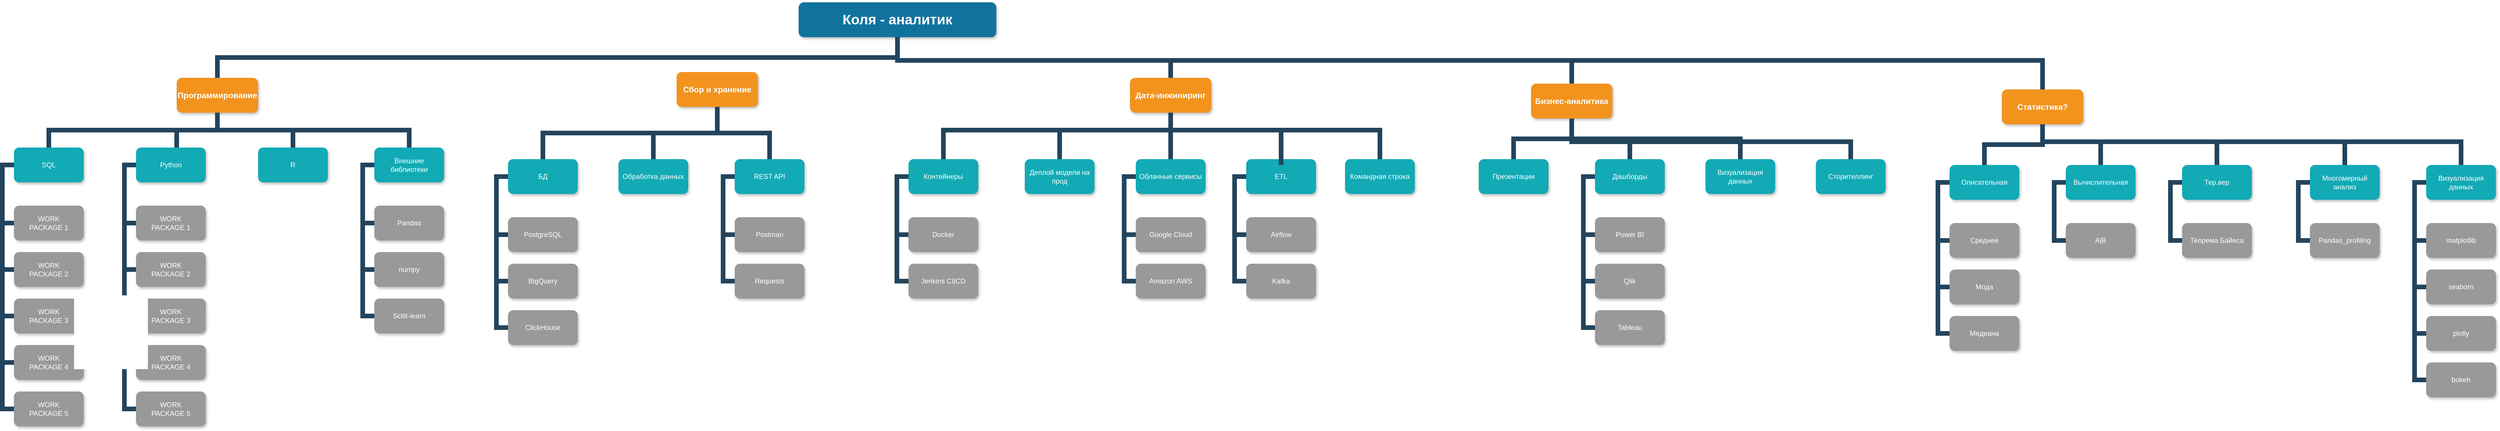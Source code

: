 <mxfile version="22.1.15" type="github">
  <diagram name="Page-1" id="64c3da0e-402f-94eb-ee01-a36477274f13">
    <mxGraphModel dx="2856" dy="878" grid="1" gridSize="10" guides="1" tooltips="1" connect="1" arrows="1" fold="1" page="1" pageScale="1" pageWidth="1169" pageHeight="826" background="none" math="0" shadow="0">
      <root>
        <mxCell id="0" />
        <mxCell id="1" parent="0" />
        <mxCell id="2" value="Коля - аналитик" style="whiteSpace=wrap;rounded=1;shadow=1;fillColor=#10739E;strokeColor=none;fontColor=#FFFFFF;fontStyle=1;fontSize=24" parent="1" vertex="1">
          <mxGeometry x="1000" y="50" width="340" height="60" as="geometry" />
        </mxCell>
        <mxCell id="3" value="Программирование" style="whiteSpace=wrap;rounded=1;fillColor=#F2931E;strokeColor=none;shadow=1;fontColor=#FFFFFF;fontStyle=1;fontSize=14" parent="1" vertex="1">
          <mxGeometry x="-70" y="180.0" width="140" height="60" as="geometry" />
        </mxCell>
        <mxCell id="4" value="Сбор и хранение" style="whiteSpace=wrap;rounded=1;fillColor=#F2931E;strokeColor=none;shadow=1;fontColor=#FFFFFF;fontStyle=1;fontSize=14" parent="1" vertex="1">
          <mxGeometry x="790" y="170.0" width="140" height="60" as="geometry" />
        </mxCell>
        <mxCell id="6" value="Дата-инжиниринг" style="whiteSpace=wrap;rounded=1;fillColor=#F2931E;strokeColor=none;shadow=1;fontColor=#FFFFFF;fontStyle=1;fontSize=14" parent="1" vertex="1">
          <mxGeometry x="1570" y="180.0" width="140" height="60" as="geometry" />
        </mxCell>
        <mxCell id="7" value="Бизнес-аналитика" style="whiteSpace=wrap;rounded=1;fillColor=#F2931E;strokeColor=none;shadow=1;fontColor=#FFFFFF;fontStyle=1;fontSize=14" parent="1" vertex="1">
          <mxGeometry x="2260" y="190.0" width="140" height="60" as="geometry" />
        </mxCell>
        <mxCell id="8" value="Статистика?" style="whiteSpace=wrap;rounded=1;fillColor=#F2931E;strokeColor=none;shadow=1;fontColor=#FFFFFF;fontStyle=1;fontSize=14" parent="1" vertex="1">
          <mxGeometry x="3070" y="200.0" width="140" height="60" as="geometry" />
        </mxCell>
        <mxCell id="10" value="R" style="whiteSpace=wrap;rounded=1;fillColor=#12AAB5;strokeColor=none;shadow=1;fontColor=#FFFFFF;" parent="1" vertex="1">
          <mxGeometry x="70" y="300.0" width="120" height="60" as="geometry" />
        </mxCell>
        <mxCell id="12" value="Внешние библиотеки" style="whiteSpace=wrap;rounded=1;fillColor=#12AAB5;strokeColor=none;shadow=1;fontColor=#FFFFFF;" parent="1" vertex="1">
          <mxGeometry x="270" y="300.0" width="120" height="60" as="geometry" />
        </mxCell>
        <mxCell id="38" value="Pandas" style="whiteSpace=wrap;rounded=1;fillColor=#999999;strokeColor=none;shadow=1;fontColor=#FFFFFF;fontStyle=0" parent="1" vertex="1">
          <mxGeometry x="270.0" y="400.0" width="120" height="60" as="geometry" />
        </mxCell>
        <mxCell id="39" value="numpy" style="whiteSpace=wrap;rounded=1;fillColor=#999999;strokeColor=none;shadow=1;fontColor=#FFFFFF;fontStyle=0" parent="1" vertex="1">
          <mxGeometry x="270.0" y="480.0" width="120" height="60" as="geometry" />
        </mxCell>
        <mxCell id="40" value="Scilit-learn" style="whiteSpace=wrap;rounded=1;fillColor=#999999;strokeColor=none;shadow=1;fontColor=#FFFFFF;fontStyle=0" parent="1" vertex="1">
          <mxGeometry x="270.0" y="560.0" width="120" height="60" as="geometry" />
        </mxCell>
        <mxCell id="43" value="БД" style="whiteSpace=wrap;rounded=1;fillColor=#12AAB5;strokeColor=none;shadow=1;fontColor=#FFFFFF;" parent="1" vertex="1">
          <mxGeometry x="500.0" y="320.0" width="120" height="60" as="geometry" />
        </mxCell>
        <mxCell id="44" value="Обработка данных" style="whiteSpace=wrap;rounded=1;fillColor=#12AAB5;strokeColor=none;shadow=1;fontColor=#FFFFFF;" parent="1" vertex="1">
          <mxGeometry x="690.0" y="320.0" width="120" height="60" as="geometry" />
        </mxCell>
        <mxCell id="45" value="PostgreSQL" style="whiteSpace=wrap;rounded=1;fillColor=#999999;strokeColor=none;shadow=1;fontColor=#FFFFFF;fontStyle=0" parent="1" vertex="1">
          <mxGeometry x="500.0" y="420.0" width="120" height="60" as="geometry" />
        </mxCell>
        <mxCell id="46" value="BigQuery" style="whiteSpace=wrap;rounded=1;fillColor=#999999;strokeColor=none;shadow=1;fontColor=#FFFFFF;fontStyle=0" parent="1" vertex="1">
          <mxGeometry x="500" y="500.0" width="120" height="60" as="geometry" />
        </mxCell>
        <mxCell id="47" value="ClickHouse" style="whiteSpace=wrap;rounded=1;fillColor=#999999;strokeColor=none;shadow=1;fontColor=#FFFFFF;fontStyle=0" parent="1" vertex="1">
          <mxGeometry x="500.0" y="580.0" width="120" height="60" as="geometry" />
        </mxCell>
        <mxCell id="103" value="" style="edgeStyle=elbowEdgeStyle;elbow=vertical;rounded=0;fontColor=#000000;endArrow=none;endFill=0;strokeWidth=8;strokeColor=#23445D;" parent="1" source="3" target="10" edge="1">
          <mxGeometry width="100" height="100" relative="1" as="geometry">
            <mxPoint x="20" y="290" as="sourcePoint" />
            <mxPoint x="120" y="190" as="targetPoint" />
          </mxGeometry>
        </mxCell>
        <mxCell id="104" value="" style="edgeStyle=elbowEdgeStyle;elbow=vertical;rounded=0;fontColor=#000000;endArrow=none;endFill=0;strokeWidth=8;strokeColor=#23445D;" parent="1" source="3" target="12" edge="1">
          <mxGeometry width="100" height="100" relative="1" as="geometry">
            <mxPoint x="360" y="290" as="sourcePoint" />
            <mxPoint x="460" y="190" as="targetPoint" />
          </mxGeometry>
        </mxCell>
        <mxCell id="111" value="" style="edgeStyle=elbowEdgeStyle;elbow=horizontal;rounded=0;fontColor=#000000;endArrow=none;endFill=0;strokeWidth=8;strokeColor=#23445D;" parent="1" target="38" edge="1">
          <mxGeometry width="100" height="100" relative="1" as="geometry">
            <mxPoint x="260" y="330.0" as="sourcePoint" />
            <mxPoint x="260" y="430.0" as="targetPoint" />
            <Array as="points">
              <mxPoint x="250" y="380" />
            </Array>
          </mxGeometry>
        </mxCell>
        <mxCell id="112" value="" style="edgeStyle=elbowEdgeStyle;elbow=horizontal;rounded=0;fontColor=#000000;endArrow=none;endFill=0;strokeWidth=8;strokeColor=#23445D;" parent="1" source="12" target="39" edge="1">
          <mxGeometry width="100" height="100" relative="1" as="geometry">
            <mxPoint x="260" y="330.0" as="sourcePoint" />
            <mxPoint x="260" y="510.0" as="targetPoint" />
            <Array as="points">
              <mxPoint x="250" y="420" />
            </Array>
          </mxGeometry>
        </mxCell>
        <mxCell id="115" value="" style="edgeStyle=elbowEdgeStyle;elbow=horizontal;rounded=0;fontColor=#000000;endArrow=none;endFill=0;strokeWidth=8;strokeColor=#23445D;" parent="1" source="12" target="40" edge="1">
          <mxGeometry width="100" height="100" relative="1" as="geometry">
            <mxPoint x="260" y="330.0" as="sourcePoint" />
            <mxPoint x="260" y="590.0" as="targetPoint" />
            <Array as="points">
              <mxPoint x="250" y="460" />
            </Array>
          </mxGeometry>
        </mxCell>
        <mxCell id="116" value="" style="edgeStyle=elbowEdgeStyle;elbow=vertical;rounded=0;fontColor=#000000;endArrow=none;endFill=0;strokeWidth=8;strokeColor=#23445D;" parent="1" source="4" target="43" edge="1">
          <mxGeometry width="100" height="100" relative="1" as="geometry">
            <mxPoint x="1210" y="260.0" as="sourcePoint" />
            <mxPoint x="1110" y="330" as="targetPoint" />
          </mxGeometry>
        </mxCell>
        <mxCell id="117" value="" style="edgeStyle=elbowEdgeStyle;elbow=vertical;rounded=0;fontColor=#000000;endArrow=none;endFill=0;strokeWidth=8;strokeColor=#23445D;" parent="1" source="4" target="44" edge="1">
          <mxGeometry width="100" height="100" relative="1" as="geometry">
            <mxPoint x="1210" y="260.0" as="sourcePoint" />
            <mxPoint x="1310" y="330" as="targetPoint" />
          </mxGeometry>
        </mxCell>
        <mxCell id="118" value="" style="edgeStyle=elbowEdgeStyle;elbow=horizontal;rounded=0;fontColor=#000000;endArrow=none;endFill=0;strokeWidth=8;strokeColor=#23445D;" parent="1" source="43" target="45" edge="1">
          <mxGeometry width="100" height="100" relative="1" as="geometry">
            <mxPoint x="480" y="350.0" as="sourcePoint" />
            <mxPoint x="490.0" y="450" as="targetPoint" />
            <Array as="points">
              <mxPoint x="480" y="400" />
            </Array>
          </mxGeometry>
        </mxCell>
        <mxCell id="119" value="" style="edgeStyle=elbowEdgeStyle;elbow=horizontal;rounded=0;fontColor=#000000;endArrow=none;endFill=0;strokeWidth=8;strokeColor=#23445D;" parent="1" source="43" target="46" edge="1">
          <mxGeometry width="100" height="100" relative="1" as="geometry">
            <mxPoint x="490" y="350" as="sourcePoint" />
            <mxPoint x="490.0" y="530" as="targetPoint" />
            <Array as="points">
              <mxPoint x="480" y="440" />
            </Array>
          </mxGeometry>
        </mxCell>
        <mxCell id="122" value="" style="edgeStyle=elbowEdgeStyle;elbow=horizontal;rounded=0;fontColor=#000000;endArrow=none;endFill=0;strokeWidth=8;strokeColor=#23445D;" parent="1" source="43" target="47" edge="1">
          <mxGeometry width="100" height="100" relative="1" as="geometry">
            <mxPoint x="490" y="350" as="sourcePoint" />
            <mxPoint x="490.0" y="610" as="targetPoint" />
            <Array as="points">
              <mxPoint x="480" y="490" />
            </Array>
          </mxGeometry>
        </mxCell>
        <mxCell id="133" value="Контейнеры" style="whiteSpace=wrap;rounded=1;fillColor=#12AAB5;strokeColor=none;shadow=1;fontColor=#FFFFFF;" parent="1" vertex="1">
          <mxGeometry x="1189.0" y="320.0" width="120" height="60" as="geometry" />
        </mxCell>
        <mxCell id="134" value="Деплой модели на прод" style="whiteSpace=wrap;rounded=1;fillColor=#12AAB5;strokeColor=none;shadow=1;fontColor=#FFFFFF;" parent="1" vertex="1">
          <mxGeometry x="1389.0" y="320.0" width="120" height="60" as="geometry" />
        </mxCell>
        <mxCell id="135" value="Docker" style="whiteSpace=wrap;rounded=1;fillColor=#999999;strokeColor=none;shadow=1;fontColor=#FFFFFF;fontStyle=0" parent="1" vertex="1">
          <mxGeometry x="1189.0" y="420.0" width="120" height="60" as="geometry" />
        </mxCell>
        <mxCell id="136" value="Jenkins CI|CD" style="whiteSpace=wrap;rounded=1;fillColor=#999999;strokeColor=none;shadow=1;fontColor=#FFFFFF;fontStyle=0" parent="1" vertex="1">
          <mxGeometry x="1189" y="500.0" width="120" height="60" as="geometry" />
        </mxCell>
        <mxCell id="145" value="" style="edgeStyle=elbowEdgeStyle;elbow=horizontal;rounded=0;fontColor=#000000;endArrow=none;endFill=0;strokeWidth=8;strokeColor=#23445D;" parent="1" source="133" target="135" edge="1">
          <mxGeometry width="100" height="100" relative="1" as="geometry">
            <mxPoint x="1169" y="350.0" as="sourcePoint" />
            <mxPoint x="1179.0" y="450" as="targetPoint" />
            <Array as="points">
              <mxPoint x="1169" y="400" />
            </Array>
          </mxGeometry>
        </mxCell>
        <mxCell id="146" value="" style="edgeStyle=elbowEdgeStyle;elbow=horizontal;rounded=0;fontColor=#000000;endArrow=none;endFill=0;strokeWidth=8;strokeColor=#23445D;" parent="1" source="133" target="136" edge="1">
          <mxGeometry width="100" height="100" relative="1" as="geometry">
            <mxPoint x="1179" y="350" as="sourcePoint" />
            <mxPoint x="1179.0" y="530" as="targetPoint" />
            <Array as="points">
              <mxPoint x="1169" y="440" />
            </Array>
          </mxGeometry>
        </mxCell>
        <mxCell id="155" value="Презентации" style="whiteSpace=wrap;rounded=1;fillColor=#12AAB5;strokeColor=none;shadow=1;fontColor=#FFFFFF;" parent="1" vertex="1">
          <mxGeometry x="2170" y="320.0" width="120" height="60" as="geometry" />
        </mxCell>
        <mxCell id="156" value="Дашборды" style="whiteSpace=wrap;rounded=1;fillColor=#12AAB5;strokeColor=none;shadow=1;fontColor=#FFFFFF;" parent="1" vertex="1">
          <mxGeometry x="2370" y="320.0" width="120" height="60" as="geometry" />
        </mxCell>
        <mxCell id="162" value="Power BI" style="whiteSpace=wrap;rounded=1;fillColor=#999999;strokeColor=none;shadow=1;fontColor=#FFFFFF;fontStyle=0" parent="1" vertex="1">
          <mxGeometry x="2370.0" y="420.0" width="120" height="60" as="geometry" />
        </mxCell>
        <mxCell id="163" value="Qlik" style="whiteSpace=wrap;rounded=1;fillColor=#999999;strokeColor=none;shadow=1;fontColor=#FFFFFF;fontStyle=0" parent="1" vertex="1">
          <mxGeometry x="2370.0" y="500.0" width="120" height="60" as="geometry" />
        </mxCell>
        <mxCell id="164" value="Tableau" style="whiteSpace=wrap;rounded=1;fillColor=#999999;strokeColor=none;shadow=1;fontColor=#FFFFFF;fontStyle=0" parent="1" vertex="1">
          <mxGeometry x="2370.0" y="580.0" width="120" height="60" as="geometry" />
        </mxCell>
        <mxCell id="172" value="" style="edgeStyle=elbowEdgeStyle;elbow=horizontal;rounded=0;fontColor=#000000;endArrow=none;endFill=0;strokeWidth=8;strokeColor=#23445D;" parent="1" source="156" target="162" edge="1">
          <mxGeometry width="100" height="100" relative="1" as="geometry">
            <mxPoint x="2340" y="350.0" as="sourcePoint" />
            <mxPoint x="2350.0" y="450.0" as="targetPoint" />
            <Array as="points">
              <mxPoint x="2350" y="400.0" />
            </Array>
          </mxGeometry>
        </mxCell>
        <mxCell id="173" value="" style="edgeStyle=elbowEdgeStyle;elbow=horizontal;rounded=0;fontColor=#000000;endArrow=none;endFill=0;strokeWidth=8;strokeColor=#23445D;" parent="1" source="156" target="163" edge="1">
          <mxGeometry width="100" height="100" relative="1" as="geometry">
            <mxPoint x="2350" y="350.0" as="sourcePoint" />
            <mxPoint x="2350" y="530.0" as="targetPoint" />
            <Array as="points">
              <mxPoint x="2350" y="440.0" />
            </Array>
          </mxGeometry>
        </mxCell>
        <mxCell id="176" value="" style="edgeStyle=elbowEdgeStyle;elbow=horizontal;rounded=0;fontColor=#000000;endArrow=none;endFill=0;strokeWidth=8;strokeColor=#23445D;" parent="1" source="156" target="164" edge="1">
          <mxGeometry width="100" height="100" relative="1" as="geometry">
            <mxPoint x="2350" y="350.0" as="sourcePoint" />
            <mxPoint x="2350" y="610.0" as="targetPoint" />
            <Array as="points">
              <mxPoint x="2350" y="490.0" />
            </Array>
          </mxGeometry>
        </mxCell>
        <mxCell id="177" value="Описательная" style="whiteSpace=wrap;rounded=1;fillColor=#12AAB5;strokeColor=none;shadow=1;fontColor=#FFFFFF;" parent="1" vertex="1">
          <mxGeometry x="2980" y="330.0" width="120" height="60" as="geometry" />
        </mxCell>
        <mxCell id="178" value="Вычислительная" style="whiteSpace=wrap;rounded=1;fillColor=#12AAB5;strokeColor=none;shadow=1;fontColor=#FFFFFF;" parent="1" vertex="1">
          <mxGeometry x="3180" y="330.0" width="120" height="60" as="geometry" />
        </mxCell>
        <mxCell id="179" value="Среднее" style="whiteSpace=wrap;rounded=1;fillColor=#999999;strokeColor=none;shadow=1;fontColor=#FFFFFF;fontStyle=0" parent="1" vertex="1">
          <mxGeometry x="2980" y="430.0" width="120" height="60" as="geometry" />
        </mxCell>
        <mxCell id="180" value="Мода" style="whiteSpace=wrap;rounded=1;fillColor=#999999;strokeColor=none;shadow=1;fontColor=#FFFFFF;fontStyle=0" parent="1" vertex="1">
          <mxGeometry x="2980" y="510.0" width="120" height="60" as="geometry" />
        </mxCell>
        <mxCell id="181" value="Медиана" style="whiteSpace=wrap;rounded=1;fillColor=#999999;strokeColor=none;shadow=1;fontColor=#FFFFFF;fontStyle=0" parent="1" vertex="1">
          <mxGeometry x="2980" y="590.0" width="120" height="60" as="geometry" />
        </mxCell>
        <mxCell id="184" value="A|B" style="whiteSpace=wrap;rounded=1;fillColor=#999999;strokeColor=none;shadow=1;fontColor=#FFFFFF;fontStyle=0" parent="1" vertex="1">
          <mxGeometry x="3180.0" y="430.0" width="120" height="60" as="geometry" />
        </mxCell>
        <mxCell id="194" value="" style="edgeStyle=elbowEdgeStyle;elbow=horizontal;rounded=0;fontColor=#000000;endArrow=none;endFill=0;strokeWidth=8;strokeColor=#23445D;" parent="1" source="178" target="184" edge="1">
          <mxGeometry width="100" height="100" relative="1" as="geometry">
            <mxPoint x="3150" y="360.0" as="sourcePoint" />
            <mxPoint x="3160.0" y="460.0" as="targetPoint" />
            <Array as="points">
              <mxPoint x="3160" y="410.0" />
            </Array>
          </mxGeometry>
        </mxCell>
        <mxCell id="221" value="" style="edgeStyle=elbowEdgeStyle;elbow=vertical;rounded=0;fontColor=#000000;endArrow=none;endFill=0;strokeWidth=8;strokeColor=#23445D;" parent="1" source="6" target="133" edge="1">
          <mxGeometry width="100" height="100" relative="1" as="geometry">
            <mxPoint x="1159" y="290" as="sourcePoint" />
            <mxPoint x="1259" y="190" as="targetPoint" />
            <Array as="points">
              <mxPoint x="1450" y="270" />
            </Array>
          </mxGeometry>
        </mxCell>
        <mxCell id="222" value="" style="edgeStyle=elbowEdgeStyle;elbow=vertical;rounded=0;fontColor=#000000;endArrow=none;endFill=0;strokeWidth=8;strokeColor=#23445D;" parent="1" source="6" target="134" edge="1">
          <mxGeometry width="100" height="100" relative="1" as="geometry">
            <mxPoint x="1409" y="300" as="sourcePoint" />
            <mxPoint x="1509" y="200" as="targetPoint" />
            <Array as="points">
              <mxPoint x="1540" y="270" />
            </Array>
          </mxGeometry>
        </mxCell>
        <mxCell id="223" value="" style="edgeStyle=elbowEdgeStyle;elbow=vertical;rounded=0;fontColor=#000000;endArrow=none;endFill=0;strokeWidth=8;strokeColor=#23445D;" parent="1" source="7" target="155" edge="1">
          <mxGeometry width="100" height="100" relative="1" as="geometry">
            <mxPoint x="2330" y="320" as="sourcePoint" />
            <mxPoint x="2230" y="210" as="targetPoint" />
          </mxGeometry>
        </mxCell>
        <mxCell id="224" value="" style="edgeStyle=elbowEdgeStyle;elbow=vertical;rounded=0;fontColor=#000000;endArrow=none;endFill=0;strokeWidth=8;strokeColor=#23445D;" parent="1" source="7" target="156" edge="1">
          <mxGeometry width="100" height="100" relative="1" as="geometry">
            <mxPoint x="2420" y="310" as="sourcePoint" />
            <mxPoint x="2520" y="210" as="targetPoint" />
          </mxGeometry>
        </mxCell>
        <mxCell id="225" value="" style="edgeStyle=elbowEdgeStyle;elbow=vertical;rounded=0;fontColor=#000000;endArrow=none;endFill=0;strokeWidth=8;strokeColor=#23445D;" parent="1" source="8" target="177" edge="1">
          <mxGeometry width="100" height="100" relative="1" as="geometry">
            <mxPoint x="2980" y="320" as="sourcePoint" />
            <mxPoint x="3080" y="220" as="targetPoint" />
          </mxGeometry>
        </mxCell>
        <mxCell id="226" value="" style="edgeStyle=elbowEdgeStyle;elbow=vertical;rounded=0;fontColor=#000000;endArrow=none;endFill=0;strokeWidth=8;strokeColor=#23445D;" parent="1" source="8" target="178" edge="1">
          <mxGeometry width="100" height="100" relative="1" as="geometry">
            <mxPoint x="3210" y="320" as="sourcePoint" />
            <mxPoint x="3310" y="220" as="targetPoint" />
            <Array as="points">
              <mxPoint x="3140" y="290" />
            </Array>
          </mxGeometry>
        </mxCell>
        <mxCell id="229" value="" style="edgeStyle=elbowEdgeStyle;elbow=vertical;rounded=0;fontColor=#000000;endArrow=none;endFill=0;strokeWidth=8;strokeColor=#23445D;" parent="1" source="2" target="3" edge="1">
          <mxGeometry width="100" height="100" relative="1" as="geometry">
            <mxPoint x="540" y="140" as="sourcePoint" />
            <mxPoint x="640" y="40" as="targetPoint" />
          </mxGeometry>
        </mxCell>
        <mxCell id="231" value="" style="edgeStyle=elbowEdgeStyle;elbow=vertical;rounded=0;fontColor=#000000;endArrow=none;endFill=0;strokeWidth=8;strokeColor=#23445D;exitX=0.5;exitY=1;exitDx=0;exitDy=0;" parent="1" source="2" target="6" edge="1">
          <mxGeometry width="100" height="100" relative="1" as="geometry">
            <mxPoint x="2140" y="130" as="sourcePoint" />
            <mxPoint x="1630" y="80" as="targetPoint" />
            <Array as="points">
              <mxPoint x="1260" y="150" />
            </Array>
          </mxGeometry>
        </mxCell>
        <mxCell id="232" value="" style="edgeStyle=elbowEdgeStyle;elbow=vertical;rounded=0;fontColor=#000000;endArrow=none;endFill=0;strokeWidth=8;strokeColor=#23445D;exitX=0.5;exitY=1;exitDx=0;exitDy=0;" parent="1" source="2" target="7" edge="1">
          <mxGeometry width="100" height="100" relative="1" as="geometry">
            <mxPoint x="2160" y="130" as="sourcePoint" />
            <mxPoint x="1660" y="90" as="targetPoint" />
          </mxGeometry>
        </mxCell>
        <mxCell id="hEvwD1eBC0amZhkk4NsB-234" value="Python" style="whiteSpace=wrap;rounded=1;fillColor=#12AAB5;strokeColor=none;shadow=1;fontColor=#FFFFFF;" vertex="1" parent="1">
          <mxGeometry x="-140" y="300.0" width="120" height="60" as="geometry" />
        </mxCell>
        <mxCell id="hEvwD1eBC0amZhkk4NsB-235" value="WORK&#xa;PACKAGE 1" style="whiteSpace=wrap;rounded=1;fillColor=#999999;strokeColor=none;shadow=1;fontColor=#FFFFFF;fontStyle=0" vertex="1" parent="1">
          <mxGeometry x="-140.0" y="400.0" width="120" height="60" as="geometry" />
        </mxCell>
        <mxCell id="hEvwD1eBC0amZhkk4NsB-236" value="WORK&#xa;PACKAGE 2" style="whiteSpace=wrap;rounded=1;fillColor=#999999;strokeColor=none;shadow=1;fontColor=#FFFFFF;fontStyle=0" vertex="1" parent="1">
          <mxGeometry x="-140.0" y="480.0" width="120" height="60" as="geometry" />
        </mxCell>
        <mxCell id="hEvwD1eBC0amZhkk4NsB-237" value="WORK&#xa;PACKAGE 3" style="whiteSpace=wrap;rounded=1;fillColor=#999999;strokeColor=none;shadow=1;fontColor=#FFFFFF;fontStyle=0" vertex="1" parent="1">
          <mxGeometry x="-140.0" y="560.0" width="120" height="60" as="geometry" />
        </mxCell>
        <mxCell id="hEvwD1eBC0amZhkk4NsB-238" value="WORK&#xa;PACKAGE 4" style="whiteSpace=wrap;rounded=1;fillColor=#999999;strokeColor=none;shadow=1;fontColor=#FFFFFF;fontStyle=0" vertex="1" parent="1">
          <mxGeometry x="-140.0" y="640.0" width="120" height="60" as="geometry" />
        </mxCell>
        <mxCell id="hEvwD1eBC0amZhkk4NsB-239" value="WORK&#xa;PACKAGE 5" style="whiteSpace=wrap;rounded=1;fillColor=#999999;strokeColor=none;shadow=1;fontColor=#FFFFFF;fontStyle=0" vertex="1" parent="1">
          <mxGeometry x="-140.0" y="720.0" width="120" height="60" as="geometry" />
        </mxCell>
        <mxCell id="hEvwD1eBC0amZhkk4NsB-240" value="" style="edgeStyle=elbowEdgeStyle;elbow=horizontal;rounded=0;fontColor=#000000;endArrow=none;endFill=0;strokeWidth=8;strokeColor=#23445D;" edge="1" parent="1" source="hEvwD1eBC0amZhkk4NsB-234" target="hEvwD1eBC0amZhkk4NsB-235">
          <mxGeometry width="100" height="100" relative="1" as="geometry">
            <mxPoint x="-200" y="480" as="sourcePoint" />
            <mxPoint x="-100" y="380" as="targetPoint" />
            <Array as="points">
              <mxPoint x="-160" y="380" />
            </Array>
          </mxGeometry>
        </mxCell>
        <mxCell id="hEvwD1eBC0amZhkk4NsB-241" value="" style="edgeStyle=elbowEdgeStyle;elbow=horizontal;rounded=0;fontColor=#000000;endArrow=none;endFill=0;strokeWidth=8;strokeColor=#23445D;" edge="1" parent="1" source="hEvwD1eBC0amZhkk4NsB-234" target="hEvwD1eBC0amZhkk4NsB-236">
          <mxGeometry width="100" height="100" relative="1" as="geometry">
            <mxPoint x="-130" y="340" as="sourcePoint" />
            <mxPoint x="-130" y="440" as="targetPoint" />
            <Array as="points">
              <mxPoint x="-160" y="400" />
            </Array>
          </mxGeometry>
        </mxCell>
        <mxCell id="hEvwD1eBC0amZhkk4NsB-242" value="" style="edgeStyle=elbowEdgeStyle;elbow=horizontal;rounded=0;fontColor=#000000;endArrow=none;endFill=0;strokeWidth=8;strokeColor=#23445D;" edge="1" parent="1" source="hEvwD1eBC0amZhkk4NsB-234" target="hEvwD1eBC0amZhkk4NsB-239">
          <mxGeometry width="100" height="100" relative="1" as="geometry">
            <mxPoint x="-130" y="340" as="sourcePoint" />
            <mxPoint x="-130" y="440" as="targetPoint" />
            <Array as="points">
              <mxPoint x="-160" y="540" />
            </Array>
          </mxGeometry>
        </mxCell>
        <mxCell id="hEvwD1eBC0amZhkk4NsB-243" value="" style="edgeStyle=elbowEdgeStyle;elbow=horizontal;rounded=0;fontColor=#000000;endArrow=none;endFill=0;strokeWidth=8;strokeColor=#23445D;" edge="1" parent="1" source="hEvwD1eBC0amZhkk4NsB-234" target="hEvwD1eBC0amZhkk4NsB-238">
          <mxGeometry width="100" height="100" relative="1" as="geometry">
            <mxPoint x="-110" y="360" as="sourcePoint" />
            <mxPoint x="-110" y="460" as="targetPoint" />
            <Array as="points">
              <mxPoint x="-160" y="410" />
            </Array>
          </mxGeometry>
        </mxCell>
        <mxCell id="hEvwD1eBC0amZhkk4NsB-244" value="" style="edgeStyle=elbowEdgeStyle;elbow=horizontal;rounded=0;fontColor=#000000;endArrow=none;endFill=0;strokeWidth=8;strokeColor=#23445D;" edge="1" parent="1" source="hEvwD1eBC0amZhkk4NsB-234" target="hEvwD1eBC0amZhkk4NsB-237">
          <mxGeometry width="100" height="100" relative="1" as="geometry">
            <mxPoint x="-100" y="370" as="sourcePoint" />
            <mxPoint x="-100" y="470" as="targetPoint" />
            <Array as="points">
              <mxPoint x="-160" y="430" />
            </Array>
          </mxGeometry>
        </mxCell>
        <mxCell id="hEvwD1eBC0amZhkk4NsB-246" value="SQL" style="whiteSpace=wrap;rounded=1;fillColor=#12AAB5;strokeColor=none;shadow=1;fontColor=#FFFFFF;" vertex="1" parent="1">
          <mxGeometry x="-350" y="300.0" width="120" height="60" as="geometry" />
        </mxCell>
        <mxCell id="hEvwD1eBC0amZhkk4NsB-247" value="WORK&#xa;PACKAGE 1" style="whiteSpace=wrap;rounded=1;fillColor=#999999;strokeColor=none;shadow=1;fontColor=#FFFFFF;fontStyle=0" vertex="1" parent="1">
          <mxGeometry x="-350.0" y="400.0" width="120" height="60" as="geometry" />
        </mxCell>
        <mxCell id="hEvwD1eBC0amZhkk4NsB-248" value="WORK&#xa;PACKAGE 2" style="whiteSpace=wrap;rounded=1;fillColor=#999999;strokeColor=none;shadow=1;fontColor=#FFFFFF;fontStyle=0" vertex="1" parent="1">
          <mxGeometry x="-350.0" y="480.0" width="120" height="60" as="geometry" />
        </mxCell>
        <mxCell id="hEvwD1eBC0amZhkk4NsB-249" value="WORK&#xa;PACKAGE 3" style="whiteSpace=wrap;rounded=1;fillColor=#999999;strokeColor=none;shadow=1;fontColor=#FFFFFF;fontStyle=0" vertex="1" parent="1">
          <mxGeometry x="-350.0" y="560.0" width="120" height="60" as="geometry" />
        </mxCell>
        <mxCell id="hEvwD1eBC0amZhkk4NsB-250" value="WORK&#xa;PACKAGE 4" style="whiteSpace=wrap;rounded=1;fillColor=#999999;strokeColor=none;shadow=1;fontColor=#FFFFFF;fontStyle=0" vertex="1" parent="1">
          <mxGeometry x="-350.0" y="640.0" width="120" height="60" as="geometry" />
        </mxCell>
        <mxCell id="hEvwD1eBC0amZhkk4NsB-251" value="WORK&#xa;PACKAGE 5" style="whiteSpace=wrap;rounded=1;fillColor=#999999;strokeColor=none;shadow=1;fontColor=#FFFFFF;fontStyle=0" vertex="1" parent="1">
          <mxGeometry x="-350.0" y="720.0" width="120" height="60" as="geometry" />
        </mxCell>
        <mxCell id="hEvwD1eBC0amZhkk4NsB-252" value="" style="edgeStyle=elbowEdgeStyle;elbow=horizontal;rounded=0;fontColor=#000000;endArrow=none;endFill=0;strokeWidth=8;strokeColor=#23445D;" edge="1" parent="1" source="hEvwD1eBC0amZhkk4NsB-246" target="hEvwD1eBC0amZhkk4NsB-247">
          <mxGeometry width="100" height="100" relative="1" as="geometry">
            <mxPoint x="-410" y="480" as="sourcePoint" />
            <mxPoint x="-310" y="380" as="targetPoint" />
            <Array as="points">
              <mxPoint x="-370" y="380" />
            </Array>
          </mxGeometry>
        </mxCell>
        <mxCell id="hEvwD1eBC0amZhkk4NsB-253" value="" style="edgeStyle=elbowEdgeStyle;elbow=horizontal;rounded=0;fontColor=#000000;endArrow=none;endFill=0;strokeWidth=8;strokeColor=#23445D;" edge="1" parent="1" source="hEvwD1eBC0amZhkk4NsB-246" target="hEvwD1eBC0amZhkk4NsB-248">
          <mxGeometry width="100" height="100" relative="1" as="geometry">
            <mxPoint x="-340" y="340" as="sourcePoint" />
            <mxPoint x="-340" y="440" as="targetPoint" />
            <Array as="points">
              <mxPoint x="-370" y="400" />
            </Array>
          </mxGeometry>
        </mxCell>
        <mxCell id="hEvwD1eBC0amZhkk4NsB-254" value="" style="edgeStyle=elbowEdgeStyle;elbow=horizontal;rounded=0;fontColor=#000000;endArrow=none;endFill=0;strokeWidth=8;strokeColor=#23445D;" edge="1" parent="1" source="hEvwD1eBC0amZhkk4NsB-246" target="hEvwD1eBC0amZhkk4NsB-251">
          <mxGeometry width="100" height="100" relative="1" as="geometry">
            <mxPoint x="-340" y="340" as="sourcePoint" />
            <mxPoint x="-340" y="440" as="targetPoint" />
            <Array as="points">
              <mxPoint x="-370" y="540" />
            </Array>
          </mxGeometry>
        </mxCell>
        <mxCell id="hEvwD1eBC0amZhkk4NsB-255" value="" style="edgeStyle=elbowEdgeStyle;elbow=horizontal;rounded=0;fontColor=#000000;endArrow=none;endFill=0;strokeWidth=8;strokeColor=#23445D;" edge="1" parent="1" source="hEvwD1eBC0amZhkk4NsB-246" target="hEvwD1eBC0amZhkk4NsB-250">
          <mxGeometry width="100" height="100" relative="1" as="geometry">
            <mxPoint x="-320" y="360" as="sourcePoint" />
            <mxPoint x="-320" y="460" as="targetPoint" />
            <Array as="points">
              <mxPoint x="-370" y="410" />
            </Array>
          </mxGeometry>
        </mxCell>
        <mxCell id="hEvwD1eBC0amZhkk4NsB-256" value="" style="edgeStyle=elbowEdgeStyle;elbow=horizontal;rounded=0;fontColor=#000000;endArrow=none;endFill=0;strokeWidth=8;strokeColor=#23445D;" edge="1" parent="1" source="hEvwD1eBC0amZhkk4NsB-246" target="hEvwD1eBC0amZhkk4NsB-249">
          <mxGeometry width="100" height="100" relative="1" as="geometry">
            <mxPoint x="-310" y="370" as="sourcePoint" />
            <mxPoint x="-310" y="470" as="targetPoint" />
            <Array as="points">
              <mxPoint x="-370" y="430" />
            </Array>
          </mxGeometry>
        </mxCell>
        <mxCell id="hEvwD1eBC0amZhkk4NsB-257" value="" style="edgeStyle=elbowEdgeStyle;elbow=vertical;rounded=0;fontColor=#000000;endArrow=none;endFill=0;strokeWidth=8;strokeColor=#23445D;exitX=0.5;exitY=1;exitDx=0;exitDy=0;" edge="1" parent="1" source="3">
          <mxGeometry width="100" height="100" relative="1" as="geometry">
            <mxPoint x="30" y="230" as="sourcePoint" />
            <mxPoint x="-70" y="300" as="targetPoint" />
          </mxGeometry>
        </mxCell>
        <mxCell id="hEvwD1eBC0amZhkk4NsB-258" value="" style="edgeStyle=elbowEdgeStyle;elbow=vertical;rounded=0;fontColor=#000000;endArrow=none;endFill=0;strokeWidth=8;strokeColor=#23445D;exitX=0.5;exitY=1;exitDx=0;exitDy=0;" edge="1" parent="1" source="3">
          <mxGeometry width="100" height="100" relative="1" as="geometry">
            <mxPoint x="-200" y="240" as="sourcePoint" />
            <mxPoint x="-290" y="300" as="targetPoint" />
          </mxGeometry>
        </mxCell>
        <mxCell id="hEvwD1eBC0amZhkk4NsB-259" value="REST API" style="whiteSpace=wrap;rounded=1;fillColor=#12AAB5;strokeColor=none;shadow=1;fontColor=#FFFFFF;" vertex="1" parent="1">
          <mxGeometry x="890.0" y="320.0" width="120" height="60" as="geometry" />
        </mxCell>
        <mxCell id="hEvwD1eBC0amZhkk4NsB-260" value="Postman" style="whiteSpace=wrap;rounded=1;fillColor=#999999;strokeColor=none;shadow=1;fontColor=#FFFFFF;fontStyle=0" vertex="1" parent="1">
          <mxGeometry x="890.0" y="420.0" width="120" height="60" as="geometry" />
        </mxCell>
        <mxCell id="hEvwD1eBC0amZhkk4NsB-261" value="Requests" style="whiteSpace=wrap;rounded=1;fillColor=#999999;strokeColor=none;shadow=1;fontColor=#FFFFFF;fontStyle=0" vertex="1" parent="1">
          <mxGeometry x="890.0" y="500.0" width="120" height="60" as="geometry" />
        </mxCell>
        <mxCell id="hEvwD1eBC0amZhkk4NsB-265" value="" style="edgeStyle=elbowEdgeStyle;elbow=horizontal;rounded=0;fontColor=#000000;endArrow=none;endFill=0;strokeWidth=8;strokeColor=#23445D;" edge="1" parent="1" source="hEvwD1eBC0amZhkk4NsB-259" target="hEvwD1eBC0amZhkk4NsB-260">
          <mxGeometry width="100" height="100" relative="1" as="geometry">
            <mxPoint x="860" y="350.0" as="sourcePoint" />
            <mxPoint x="870.0" y="450" as="targetPoint" />
            <Array as="points">
              <mxPoint x="870" y="400" />
            </Array>
          </mxGeometry>
        </mxCell>
        <mxCell id="hEvwD1eBC0amZhkk4NsB-266" value="" style="edgeStyle=elbowEdgeStyle;elbow=horizontal;rounded=0;fontColor=#000000;endArrow=none;endFill=0;strokeWidth=8;strokeColor=#23445D;" edge="1" parent="1" source="hEvwD1eBC0amZhkk4NsB-259" target="hEvwD1eBC0amZhkk4NsB-261">
          <mxGeometry width="100" height="100" relative="1" as="geometry">
            <mxPoint x="870" y="350" as="sourcePoint" />
            <mxPoint x="870.0" y="530" as="targetPoint" />
            <Array as="points">
              <mxPoint x="870" y="440" />
            </Array>
          </mxGeometry>
        </mxCell>
        <mxCell id="hEvwD1eBC0amZhkk4NsB-270" value="" style="edgeStyle=elbowEdgeStyle;elbow=vertical;rounded=0;fontColor=#000000;endArrow=none;endFill=0;strokeWidth=8;strokeColor=#23445D;entryX=0.5;entryY=0;entryDx=0;entryDy=0;" edge="1" parent="1" target="hEvwD1eBC0amZhkk4NsB-259">
          <mxGeometry width="100" height="100" relative="1" as="geometry">
            <mxPoint x="860" y="230" as="sourcePoint" />
            <mxPoint x="760" y="330" as="targetPoint" />
          </mxGeometry>
        </mxCell>
        <mxCell id="hEvwD1eBC0amZhkk4NsB-271" value="Облачные сервисы" style="whiteSpace=wrap;rounded=1;fillColor=#12AAB5;strokeColor=none;shadow=1;fontColor=#FFFFFF;" vertex="1" parent="1">
          <mxGeometry x="1580.0" y="320.0" width="120" height="60" as="geometry" />
        </mxCell>
        <mxCell id="hEvwD1eBC0amZhkk4NsB-272" value="Google Cloud" style="whiteSpace=wrap;rounded=1;fillColor=#999999;strokeColor=none;shadow=1;fontColor=#FFFFFF;fontStyle=0" vertex="1" parent="1">
          <mxGeometry x="1580.0" y="420.0" width="120" height="60" as="geometry" />
        </mxCell>
        <mxCell id="hEvwD1eBC0amZhkk4NsB-273" value="Amazon AWS" style="whiteSpace=wrap;rounded=1;fillColor=#999999;strokeColor=none;shadow=1;fontColor=#FFFFFF;fontStyle=0" vertex="1" parent="1">
          <mxGeometry x="1580.0" y="500.0" width="120" height="60" as="geometry" />
        </mxCell>
        <mxCell id="hEvwD1eBC0amZhkk4NsB-277" value="" style="edgeStyle=elbowEdgeStyle;elbow=horizontal;rounded=0;fontColor=#000000;endArrow=none;endFill=0;strokeWidth=8;strokeColor=#23445D;" edge="1" parent="1" source="hEvwD1eBC0amZhkk4NsB-271" target="hEvwD1eBC0amZhkk4NsB-272">
          <mxGeometry width="100" height="100" relative="1" as="geometry">
            <mxPoint x="1550" y="350.0" as="sourcePoint" />
            <mxPoint x="1560.0" y="450" as="targetPoint" />
            <Array as="points">
              <mxPoint x="1560" y="400" />
            </Array>
          </mxGeometry>
        </mxCell>
        <mxCell id="hEvwD1eBC0amZhkk4NsB-278" value="" style="edgeStyle=elbowEdgeStyle;elbow=horizontal;rounded=0;fontColor=#000000;endArrow=none;endFill=0;strokeWidth=8;strokeColor=#23445D;" edge="1" parent="1" source="hEvwD1eBC0amZhkk4NsB-271" target="hEvwD1eBC0amZhkk4NsB-273">
          <mxGeometry width="100" height="100" relative="1" as="geometry">
            <mxPoint x="1560" y="350" as="sourcePoint" />
            <mxPoint x="1560.0" y="530" as="targetPoint" />
            <Array as="points">
              <mxPoint x="1560" y="440" />
            </Array>
          </mxGeometry>
        </mxCell>
        <mxCell id="hEvwD1eBC0amZhkk4NsB-282" value="" style="edgeStyle=elbowEdgeStyle;elbow=vertical;rounded=0;fontColor=#000000;endArrow=none;endFill=0;strokeWidth=8;strokeColor=#23445D;entryX=0.5;entryY=0;entryDx=0;entryDy=0;exitX=0.5;exitY=1;exitDx=0;exitDy=0;" edge="1" parent="1" source="6" target="hEvwD1eBC0amZhkk4NsB-271">
          <mxGeometry width="100" height="100" relative="1" as="geometry">
            <mxPoint x="1340" y="240" as="sourcePoint" />
            <mxPoint x="1459" y="330" as="targetPoint" />
            <Array as="points">
              <mxPoint x="1640" y="280" />
            </Array>
          </mxGeometry>
        </mxCell>
        <mxCell id="hEvwD1eBC0amZhkk4NsB-284" value="ETL" style="whiteSpace=wrap;rounded=1;fillColor=#12AAB5;strokeColor=none;shadow=1;fontColor=#FFFFFF;" vertex="1" parent="1">
          <mxGeometry x="1770.0" y="320.0" width="120" height="60" as="geometry" />
        </mxCell>
        <mxCell id="hEvwD1eBC0amZhkk4NsB-285" value="Airflow" style="whiteSpace=wrap;rounded=1;fillColor=#999999;strokeColor=none;shadow=1;fontColor=#FFFFFF;fontStyle=0" vertex="1" parent="1">
          <mxGeometry x="1770.0" y="420.0" width="120" height="60" as="geometry" />
        </mxCell>
        <mxCell id="hEvwD1eBC0amZhkk4NsB-286" value="Kafka" style="whiteSpace=wrap;rounded=1;fillColor=#999999;strokeColor=none;shadow=1;fontColor=#FFFFFF;fontStyle=0" vertex="1" parent="1">
          <mxGeometry x="1770.0" y="500.0" width="120" height="60" as="geometry" />
        </mxCell>
        <mxCell id="hEvwD1eBC0amZhkk4NsB-290" value="" style="edgeStyle=elbowEdgeStyle;elbow=horizontal;rounded=0;fontColor=#000000;endArrow=none;endFill=0;strokeWidth=8;strokeColor=#23445D;" edge="1" parent="1" source="hEvwD1eBC0amZhkk4NsB-284" target="hEvwD1eBC0amZhkk4NsB-285">
          <mxGeometry width="100" height="100" relative="1" as="geometry">
            <mxPoint x="1740" y="350.0" as="sourcePoint" />
            <mxPoint x="1750.0" y="450" as="targetPoint" />
            <Array as="points">
              <mxPoint x="1750" y="400" />
            </Array>
          </mxGeometry>
        </mxCell>
        <mxCell id="hEvwD1eBC0amZhkk4NsB-291" value="" style="edgeStyle=elbowEdgeStyle;elbow=horizontal;rounded=0;fontColor=#000000;endArrow=none;endFill=0;strokeWidth=8;strokeColor=#23445D;" edge="1" parent="1" source="hEvwD1eBC0amZhkk4NsB-284" target="hEvwD1eBC0amZhkk4NsB-286">
          <mxGeometry width="100" height="100" relative="1" as="geometry">
            <mxPoint x="1750" y="350" as="sourcePoint" />
            <mxPoint x="1750.0" y="530" as="targetPoint" />
            <Array as="points">
              <mxPoint x="1750" y="440" />
            </Array>
          </mxGeometry>
        </mxCell>
        <mxCell id="hEvwD1eBC0amZhkk4NsB-295" value="Командная строка" style="whiteSpace=wrap;rounded=1;fillColor=#12AAB5;strokeColor=none;shadow=1;fontColor=#FFFFFF;" vertex="1" parent="1">
          <mxGeometry x="1940.0" y="320.0" width="120" height="60" as="geometry" />
        </mxCell>
        <mxCell id="hEvwD1eBC0amZhkk4NsB-306" value="" style="edgeStyle=elbowEdgeStyle;elbow=vertical;rounded=0;fontColor=#000000;endArrow=none;endFill=0;strokeWidth=8;strokeColor=#23445D;entryX=0.5;entryY=0;entryDx=0;entryDy=0;exitX=0.5;exitY=1;exitDx=0;exitDy=0;" edge="1" parent="1" source="6">
          <mxGeometry width="100" height="100" relative="1" as="geometry">
            <mxPoint x="1530" y="250" as="sourcePoint" />
            <mxPoint x="1830" y="330" as="targetPoint" />
            <Array as="points">
              <mxPoint x="1590" y="270" />
            </Array>
          </mxGeometry>
        </mxCell>
        <mxCell id="hEvwD1eBC0amZhkk4NsB-307" value="" style="edgeStyle=elbowEdgeStyle;elbow=vertical;rounded=0;fontColor=#000000;endArrow=none;endFill=0;strokeWidth=8;strokeColor=#23445D;entryX=0.5;entryY=0;entryDx=0;entryDy=0;exitX=0.5;exitY=1;exitDx=0;exitDy=0;" edge="1" parent="1" source="6" target="hEvwD1eBC0amZhkk4NsB-295">
          <mxGeometry width="100" height="100" relative="1" as="geometry">
            <mxPoint x="1520" y="230" as="sourcePoint" />
            <mxPoint x="2010" y="330" as="targetPoint" />
            <Array as="points">
              <mxPoint x="1770" y="270" />
            </Array>
          </mxGeometry>
        </mxCell>
        <mxCell id="hEvwD1eBC0amZhkk4NsB-308" value="Визуализация данных" style="whiteSpace=wrap;rounded=1;fillColor=#12AAB5;strokeColor=none;shadow=1;fontColor=#FFFFFF;" vertex="1" parent="1">
          <mxGeometry x="2560" y="320.0" width="120" height="60" as="geometry" />
        </mxCell>
        <mxCell id="hEvwD1eBC0amZhkk4NsB-319" value="Сторителлинг" style="whiteSpace=wrap;rounded=1;fillColor=#12AAB5;strokeColor=none;shadow=1;fontColor=#FFFFFF;" vertex="1" parent="1">
          <mxGeometry x="2750" y="320.0" width="120" height="60" as="geometry" />
        </mxCell>
        <mxCell id="hEvwD1eBC0amZhkk4NsB-330" value="Тер.вер" style="whiteSpace=wrap;rounded=1;fillColor=#12AAB5;strokeColor=none;shadow=1;fontColor=#FFFFFF;" vertex="1" parent="1">
          <mxGeometry x="3380" y="330.0" width="120" height="60" as="geometry" />
        </mxCell>
        <mxCell id="hEvwD1eBC0amZhkk4NsB-331" value="Теорема Байеса" style="whiteSpace=wrap;rounded=1;fillColor=#999999;strokeColor=none;shadow=1;fontColor=#FFFFFF;fontStyle=0" vertex="1" parent="1">
          <mxGeometry x="3380.0" y="430.0" width="120" height="60" as="geometry" />
        </mxCell>
        <mxCell id="hEvwD1eBC0amZhkk4NsB-336" value="" style="edgeStyle=elbowEdgeStyle;elbow=horizontal;rounded=0;fontColor=#000000;endArrow=none;endFill=0;strokeWidth=8;strokeColor=#23445D;" edge="1" parent="1" source="hEvwD1eBC0amZhkk4NsB-330" target="hEvwD1eBC0amZhkk4NsB-331">
          <mxGeometry width="100" height="100" relative="1" as="geometry">
            <mxPoint x="3350" y="360.0" as="sourcePoint" />
            <mxPoint x="3360.0" y="460.0" as="targetPoint" />
            <Array as="points">
              <mxPoint x="3360" y="410.0" />
            </Array>
          </mxGeometry>
        </mxCell>
        <mxCell id="hEvwD1eBC0amZhkk4NsB-341" value="Многомерный анализ" style="whiteSpace=wrap;rounded=1;fillColor=#12AAB5;strokeColor=none;shadow=1;fontColor=#FFFFFF;" vertex="1" parent="1">
          <mxGeometry x="3600" y="330.0" width="120" height="60" as="geometry" />
        </mxCell>
        <mxCell id="hEvwD1eBC0amZhkk4NsB-342" value="Pandas_profiling" style="whiteSpace=wrap;rounded=1;fillColor=#999999;strokeColor=none;shadow=1;fontColor=#FFFFFF;fontStyle=0" vertex="1" parent="1">
          <mxGeometry x="3600.0" y="430.0" width="120" height="60" as="geometry" />
        </mxCell>
        <mxCell id="hEvwD1eBC0amZhkk4NsB-347" value="" style="edgeStyle=elbowEdgeStyle;elbow=horizontal;rounded=0;fontColor=#000000;endArrow=none;endFill=0;strokeWidth=8;strokeColor=#23445D;" edge="1" parent="1" source="hEvwD1eBC0amZhkk4NsB-341" target="hEvwD1eBC0amZhkk4NsB-342">
          <mxGeometry width="100" height="100" relative="1" as="geometry">
            <mxPoint x="3570" y="360.0" as="sourcePoint" />
            <mxPoint x="3580.0" y="460.0" as="targetPoint" />
            <Array as="points">
              <mxPoint x="3580" y="410.0" />
            </Array>
          </mxGeometry>
        </mxCell>
        <mxCell id="hEvwD1eBC0amZhkk4NsB-352" value="Визуализация данных" style="whiteSpace=wrap;rounded=1;fillColor=#12AAB5;strokeColor=none;shadow=1;fontColor=#FFFFFF;" vertex="1" parent="1">
          <mxGeometry x="3800" y="330.0" width="120" height="60" as="geometry" />
        </mxCell>
        <mxCell id="hEvwD1eBC0amZhkk4NsB-353" value="matplotlib" style="whiteSpace=wrap;rounded=1;fillColor=#999999;strokeColor=none;shadow=1;fontColor=#FFFFFF;fontStyle=0" vertex="1" parent="1">
          <mxGeometry x="3800.0" y="430.0" width="120" height="60" as="geometry" />
        </mxCell>
        <mxCell id="hEvwD1eBC0amZhkk4NsB-354" value="seaborn" style="whiteSpace=wrap;rounded=1;fillColor=#999999;strokeColor=none;shadow=1;fontColor=#FFFFFF;fontStyle=0" vertex="1" parent="1">
          <mxGeometry x="3800.0" y="510.0" width="120" height="60" as="geometry" />
        </mxCell>
        <mxCell id="hEvwD1eBC0amZhkk4NsB-355" value="plotly" style="whiteSpace=wrap;rounded=1;fillColor=#999999;strokeColor=none;shadow=1;fontColor=#FFFFFF;fontStyle=0" vertex="1" parent="1">
          <mxGeometry x="3800.0" y="590.0" width="120" height="60" as="geometry" />
        </mxCell>
        <mxCell id="hEvwD1eBC0amZhkk4NsB-356" value="bokeh" style="whiteSpace=wrap;rounded=1;fillColor=#999999;strokeColor=none;shadow=1;fontColor=#FFFFFF;fontStyle=0" vertex="1" parent="1">
          <mxGeometry x="3800.0" y="670.0" width="120" height="60" as="geometry" />
        </mxCell>
        <mxCell id="hEvwD1eBC0amZhkk4NsB-358" value="" style="edgeStyle=elbowEdgeStyle;elbow=horizontal;rounded=0;fontColor=#000000;endArrow=none;endFill=0;strokeWidth=8;strokeColor=#23445D;" edge="1" parent="1" source="hEvwD1eBC0amZhkk4NsB-352" target="hEvwD1eBC0amZhkk4NsB-353">
          <mxGeometry width="100" height="100" relative="1" as="geometry">
            <mxPoint x="3770" y="360.0" as="sourcePoint" />
            <mxPoint x="3780.0" y="460.0" as="targetPoint" />
            <Array as="points">
              <mxPoint x="3780" y="410.0" />
            </Array>
          </mxGeometry>
        </mxCell>
        <mxCell id="hEvwD1eBC0amZhkk4NsB-359" value="" style="edgeStyle=elbowEdgeStyle;elbow=horizontal;rounded=0;fontColor=#000000;endArrow=none;endFill=0;strokeWidth=8;strokeColor=#23445D;" edge="1" parent="1" source="hEvwD1eBC0amZhkk4NsB-352" target="hEvwD1eBC0amZhkk4NsB-354">
          <mxGeometry width="100" height="100" relative="1" as="geometry">
            <mxPoint x="3780" y="360.0" as="sourcePoint" />
            <mxPoint x="3780" y="540.0" as="targetPoint" />
            <Array as="points">
              <mxPoint x="3780" y="450.0" />
            </Array>
          </mxGeometry>
        </mxCell>
        <mxCell id="hEvwD1eBC0amZhkk4NsB-361" value="" style="edgeStyle=elbowEdgeStyle;elbow=horizontal;rounded=0;fontColor=#000000;endArrow=none;endFill=0;strokeWidth=8;strokeColor=#23445D;" edge="1" parent="1" source="hEvwD1eBC0amZhkk4NsB-352" target="hEvwD1eBC0amZhkk4NsB-356">
          <mxGeometry width="100" height="100" relative="1" as="geometry">
            <mxPoint x="3780" y="360.0" as="sourcePoint" />
            <mxPoint x="3780" y="700.0" as="targetPoint" />
            <Array as="points">
              <mxPoint x="3780" y="530.0" />
            </Array>
          </mxGeometry>
        </mxCell>
        <mxCell id="hEvwD1eBC0amZhkk4NsB-362" value="" style="edgeStyle=elbowEdgeStyle;elbow=horizontal;rounded=0;fontColor=#000000;endArrow=none;endFill=0;strokeWidth=8;strokeColor=#23445D;" edge="1" parent="1" source="hEvwD1eBC0amZhkk4NsB-352" target="hEvwD1eBC0amZhkk4NsB-355">
          <mxGeometry width="100" height="100" relative="1" as="geometry">
            <mxPoint x="3780" y="360.0" as="sourcePoint" />
            <mxPoint x="3780" y="620.0" as="targetPoint" />
            <Array as="points">
              <mxPoint x="3780" y="500.0" />
            </Array>
          </mxGeometry>
        </mxCell>
        <mxCell id="hEvwD1eBC0amZhkk4NsB-364" value="" style="edgeStyle=elbowEdgeStyle;elbow=vertical;rounded=0;fontColor=#000000;endArrow=none;endFill=0;strokeWidth=8;strokeColor=#23445D;entryX=0.5;entryY=0;entryDx=0;entryDy=0;" edge="1" parent="1" target="hEvwD1eBC0amZhkk4NsB-330">
          <mxGeometry width="100" height="100" relative="1" as="geometry">
            <mxPoint x="3140" y="260" as="sourcePoint" />
            <mxPoint x="3250" y="340" as="targetPoint" />
            <Array as="points">
              <mxPoint x="3300" y="290" />
            </Array>
          </mxGeometry>
        </mxCell>
        <mxCell id="hEvwD1eBC0amZhkk4NsB-365" value="" style="edgeStyle=elbowEdgeStyle;elbow=vertical;rounded=0;fontColor=#000000;endArrow=none;endFill=0;strokeWidth=8;strokeColor=#23445D;entryX=0.5;entryY=0;entryDx=0;entryDy=0;" edge="1" parent="1" target="hEvwD1eBC0amZhkk4NsB-341">
          <mxGeometry width="100" height="100" relative="1" as="geometry">
            <mxPoint x="3140" y="260" as="sourcePoint" />
            <mxPoint x="3450" y="340" as="targetPoint" />
            <Array as="points">
              <mxPoint x="3410" y="290" />
            </Array>
          </mxGeometry>
        </mxCell>
        <mxCell id="hEvwD1eBC0amZhkk4NsB-366" value="" style="edgeStyle=elbowEdgeStyle;elbow=vertical;rounded=0;fontColor=#000000;endArrow=none;endFill=0;strokeWidth=8;strokeColor=#23445D;entryX=0.5;entryY=0;entryDx=0;entryDy=0;exitX=0.5;exitY=1;exitDx=0;exitDy=0;" edge="1" parent="1" source="8" target="hEvwD1eBC0amZhkk4NsB-352">
          <mxGeometry width="100" height="100" relative="1" as="geometry">
            <mxPoint x="3150" y="260" as="sourcePoint" />
            <mxPoint x="3670" y="340" as="targetPoint" />
            <Array as="points">
              <mxPoint x="3500" y="290" />
            </Array>
          </mxGeometry>
        </mxCell>
        <mxCell id="hEvwD1eBC0amZhkk4NsB-367" value="" style="edgeStyle=elbowEdgeStyle;elbow=vertical;rounded=0;fontColor=#000000;endArrow=none;endFill=0;strokeWidth=8;strokeColor=#23445D;entryX=0.5;entryY=0;entryDx=0;entryDy=0;" edge="1" parent="1" target="8">
          <mxGeometry width="100" height="100" relative="1" as="geometry">
            <mxPoint x="1170" y="110" as="sourcePoint" />
            <mxPoint x="2340" y="200" as="targetPoint" />
            <Array as="points">
              <mxPoint x="2180" y="150" />
            </Array>
          </mxGeometry>
        </mxCell>
        <mxCell id="hEvwD1eBC0amZhkk4NsB-368" value="" style="edgeStyle=elbowEdgeStyle;elbow=horizontal;rounded=0;fontColor=#000000;endArrow=none;endFill=0;strokeWidth=8;strokeColor=#23445D;" edge="1" parent="1">
          <mxGeometry width="100" height="100" relative="1" as="geometry">
            <mxPoint x="2980" y="360" as="sourcePoint" />
            <mxPoint x="2980" y="620" as="targetPoint" />
            <Array as="points">
              <mxPoint x="2960" y="500.0" />
            </Array>
          </mxGeometry>
        </mxCell>
        <mxCell id="hEvwD1eBC0amZhkk4NsB-369" value="" style="edgeStyle=elbowEdgeStyle;elbow=horizontal;rounded=0;fontColor=#000000;endArrow=none;endFill=0;strokeWidth=8;strokeColor=#23445D;entryX=0;entryY=0.5;entryDx=0;entryDy=0;" edge="1" parent="1" target="180">
          <mxGeometry width="100" height="100" relative="1" as="geometry">
            <mxPoint x="2980" y="360" as="sourcePoint" />
            <mxPoint x="2980" y="620" as="targetPoint" />
            <Array as="points">
              <mxPoint x="2960" y="500.0" />
            </Array>
          </mxGeometry>
        </mxCell>
        <mxCell id="hEvwD1eBC0amZhkk4NsB-370" value="" style="edgeStyle=elbowEdgeStyle;elbow=horizontal;rounded=0;fontColor=#000000;endArrow=none;endFill=0;strokeWidth=8;strokeColor=#23445D;entryX=0;entryY=0.5;entryDx=0;entryDy=0;" edge="1" parent="1" target="179">
          <mxGeometry width="100" height="100" relative="1" as="geometry">
            <mxPoint x="2980" y="360" as="sourcePoint" />
            <mxPoint x="2990" y="550" as="targetPoint" />
            <Array as="points">
              <mxPoint x="2960" y="460" />
            </Array>
          </mxGeometry>
        </mxCell>
        <mxCell id="hEvwD1eBC0amZhkk4NsB-371" value="" style="edgeStyle=elbowEdgeStyle;elbow=vertical;rounded=0;fontColor=#000000;endArrow=none;endFill=0;strokeWidth=8;strokeColor=#23445D;" edge="1" parent="1">
          <mxGeometry width="100" height="100" relative="1" as="geometry">
            <mxPoint x="2330" y="250" as="sourcePoint" />
            <mxPoint x="2620" y="320" as="targetPoint" />
          </mxGeometry>
        </mxCell>
        <mxCell id="hEvwD1eBC0amZhkk4NsB-372" value="" style="edgeStyle=elbowEdgeStyle;elbow=vertical;rounded=0;fontColor=#000000;endArrow=none;endFill=0;strokeWidth=8;strokeColor=#23445D;entryX=0.5;entryY=0;entryDx=0;entryDy=0;exitX=0.5;exitY=1;exitDx=0;exitDy=0;" edge="1" parent="1" source="7" target="hEvwD1eBC0amZhkk4NsB-319">
          <mxGeometry width="100" height="100" relative="1" as="geometry">
            <mxPoint x="2340" y="260" as="sourcePoint" />
            <mxPoint x="2630" y="330" as="targetPoint" />
            <Array as="points">
              <mxPoint x="2570" y="290" />
            </Array>
          </mxGeometry>
        </mxCell>
      </root>
    </mxGraphModel>
  </diagram>
</mxfile>
